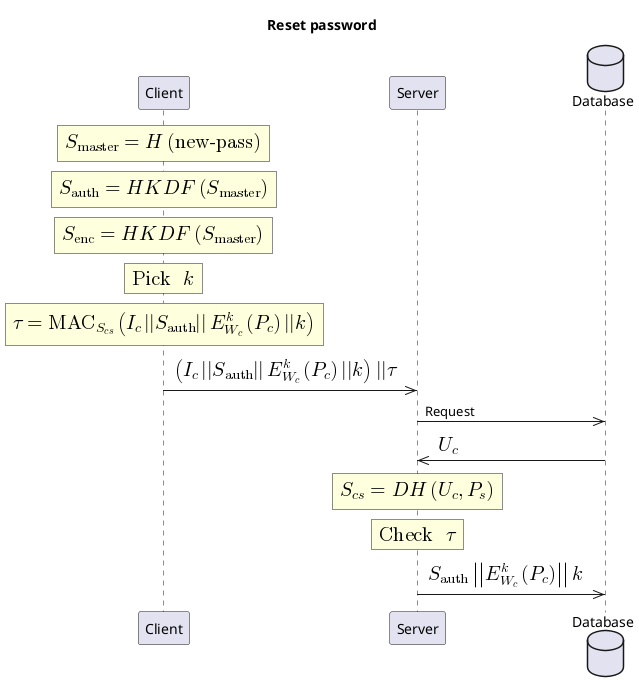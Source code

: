 @startuml
title Reset password

participant Client
participant Server
database Database

rnote over Client
  <math>S_"master" = H("new-pass")</math>
end rnote
rnote over Client
  <math>S_"auth" = HKDF(S_"master")</math>
end rnote
rnote over Client
  <math>S_"enc" = HKDF(S_"master")</math>
end rnote

rnote over Client
  <math>"Pick " k_</math>
end rnote

rnote over Client
  <math>\tau = "MAC"_{S_{cs}}(I_c || S_"auth" || E_{W_c}^k(P_c) || k)</math>
end rnote

Client ->> Server: <math>(I_c || S_"auth" || E_{W_c}^k(P_c) || k) || \tau</math>
Server ->> Database: Request
Database ->> Server: <math>U_c</math>

rnote over Server
    <math>S_{cs} = DH(U_c, P_s)</math>
end rnote

rnote over Server
    <math>"Check " \tau</math>
end rnote


Server ->> Database: <math>S_"auth" || E_{W_c}^{k}(P_c) || k</math>
@enduml